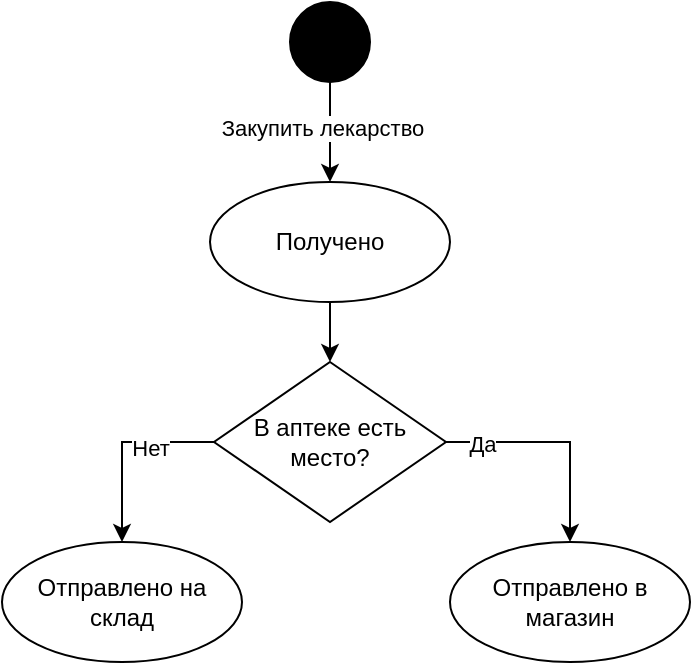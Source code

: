 <mxfile version="26.2.3">
  <diagram name="Page-1" id="vK6EdAKfeL86M8nbuQIk">
    <mxGraphModel dx="1338" dy="1102" grid="1" gridSize="10" guides="1" tooltips="1" connect="1" arrows="1" fold="1" page="1" pageScale="1" pageWidth="827" pageHeight="1169" math="0" shadow="0">
      <root>
        <mxCell id="0" />
        <mxCell id="1" parent="0" />
        <mxCell id="EESltQTYkssKowQskmax-5" style="edgeStyle=orthogonalEdgeStyle;rounded=0;orthogonalLoop=1;jettySize=auto;html=1;entryX=0.5;entryY=0;entryDx=0;entryDy=0;" edge="1" parent="1" source="EESltQTYkssKowQskmax-1" target="EESltQTYkssKowQskmax-4">
          <mxGeometry relative="1" as="geometry" />
        </mxCell>
        <mxCell id="EESltQTYkssKowQskmax-6" value="Закупить лекарство" style="edgeLabel;html=1;align=center;verticalAlign=middle;resizable=0;points=[];" vertex="1" connectable="0" parent="EESltQTYkssKowQskmax-5">
          <mxGeometry x="-0.5" y="4" relative="1" as="geometry">
            <mxPoint x="-8" y="10" as="offset" />
          </mxGeometry>
        </mxCell>
        <mxCell id="EESltQTYkssKowQskmax-1" value="" style="ellipse;whiteSpace=wrap;html=1;aspect=fixed;fillColor=#000000;" vertex="1" parent="1">
          <mxGeometry x="374" y="110" width="40" height="40" as="geometry" />
        </mxCell>
        <mxCell id="EESltQTYkssKowQskmax-11" style="edgeStyle=orthogonalEdgeStyle;rounded=0;orthogonalLoop=1;jettySize=auto;html=1;" edge="1" parent="1" source="EESltQTYkssKowQskmax-4" target="EESltQTYkssKowQskmax-10">
          <mxGeometry relative="1" as="geometry" />
        </mxCell>
        <mxCell id="EESltQTYkssKowQskmax-4" value="Получено" style="ellipse;whiteSpace=wrap;html=1;" vertex="1" parent="1">
          <mxGeometry x="334" y="200" width="120" height="60" as="geometry" />
        </mxCell>
        <mxCell id="EESltQTYkssKowQskmax-14" style="edgeStyle=orthogonalEdgeStyle;rounded=0;orthogonalLoop=1;jettySize=auto;html=1;" edge="1" parent="1" source="EESltQTYkssKowQskmax-10" target="EESltQTYkssKowQskmax-12">
          <mxGeometry relative="1" as="geometry">
            <Array as="points">
              <mxPoint x="290" y="330" />
            </Array>
          </mxGeometry>
        </mxCell>
        <mxCell id="EESltQTYkssKowQskmax-16" value="Нет" style="edgeLabel;html=1;align=center;verticalAlign=middle;resizable=0;points=[];" vertex="1" connectable="0" parent="EESltQTYkssKowQskmax-14">
          <mxGeometry x="-0.333" y="3" relative="1" as="geometry">
            <mxPoint as="offset" />
          </mxGeometry>
        </mxCell>
        <mxCell id="EESltQTYkssKowQskmax-15" style="edgeStyle=orthogonalEdgeStyle;rounded=0;orthogonalLoop=1;jettySize=auto;html=1;entryX=0.5;entryY=0;entryDx=0;entryDy=0;" edge="1" parent="1" source="EESltQTYkssKowQskmax-10" target="EESltQTYkssKowQskmax-13">
          <mxGeometry relative="1" as="geometry" />
        </mxCell>
        <mxCell id="EESltQTYkssKowQskmax-17" value="Да" style="edgeLabel;html=1;align=center;verticalAlign=middle;resizable=0;points=[];" vertex="1" connectable="0" parent="EESltQTYkssKowQskmax-15">
          <mxGeometry x="-0.679" y="-1" relative="1" as="geometry">
            <mxPoint as="offset" />
          </mxGeometry>
        </mxCell>
        <mxCell id="EESltQTYkssKowQskmax-10" value="В аптеке есть место?" style="rhombus;whiteSpace=wrap;html=1;" vertex="1" parent="1">
          <mxGeometry x="336" y="290" width="116" height="80" as="geometry" />
        </mxCell>
        <mxCell id="EESltQTYkssKowQskmax-12" value="Отправлено на склад" style="ellipse;whiteSpace=wrap;html=1;" vertex="1" parent="1">
          <mxGeometry x="230" y="380" width="120" height="60" as="geometry" />
        </mxCell>
        <mxCell id="EESltQTYkssKowQskmax-13" value="Отправлено в магазин" style="ellipse;whiteSpace=wrap;html=1;" vertex="1" parent="1">
          <mxGeometry x="454" y="380" width="120" height="60" as="geometry" />
        </mxCell>
      </root>
    </mxGraphModel>
  </diagram>
</mxfile>
